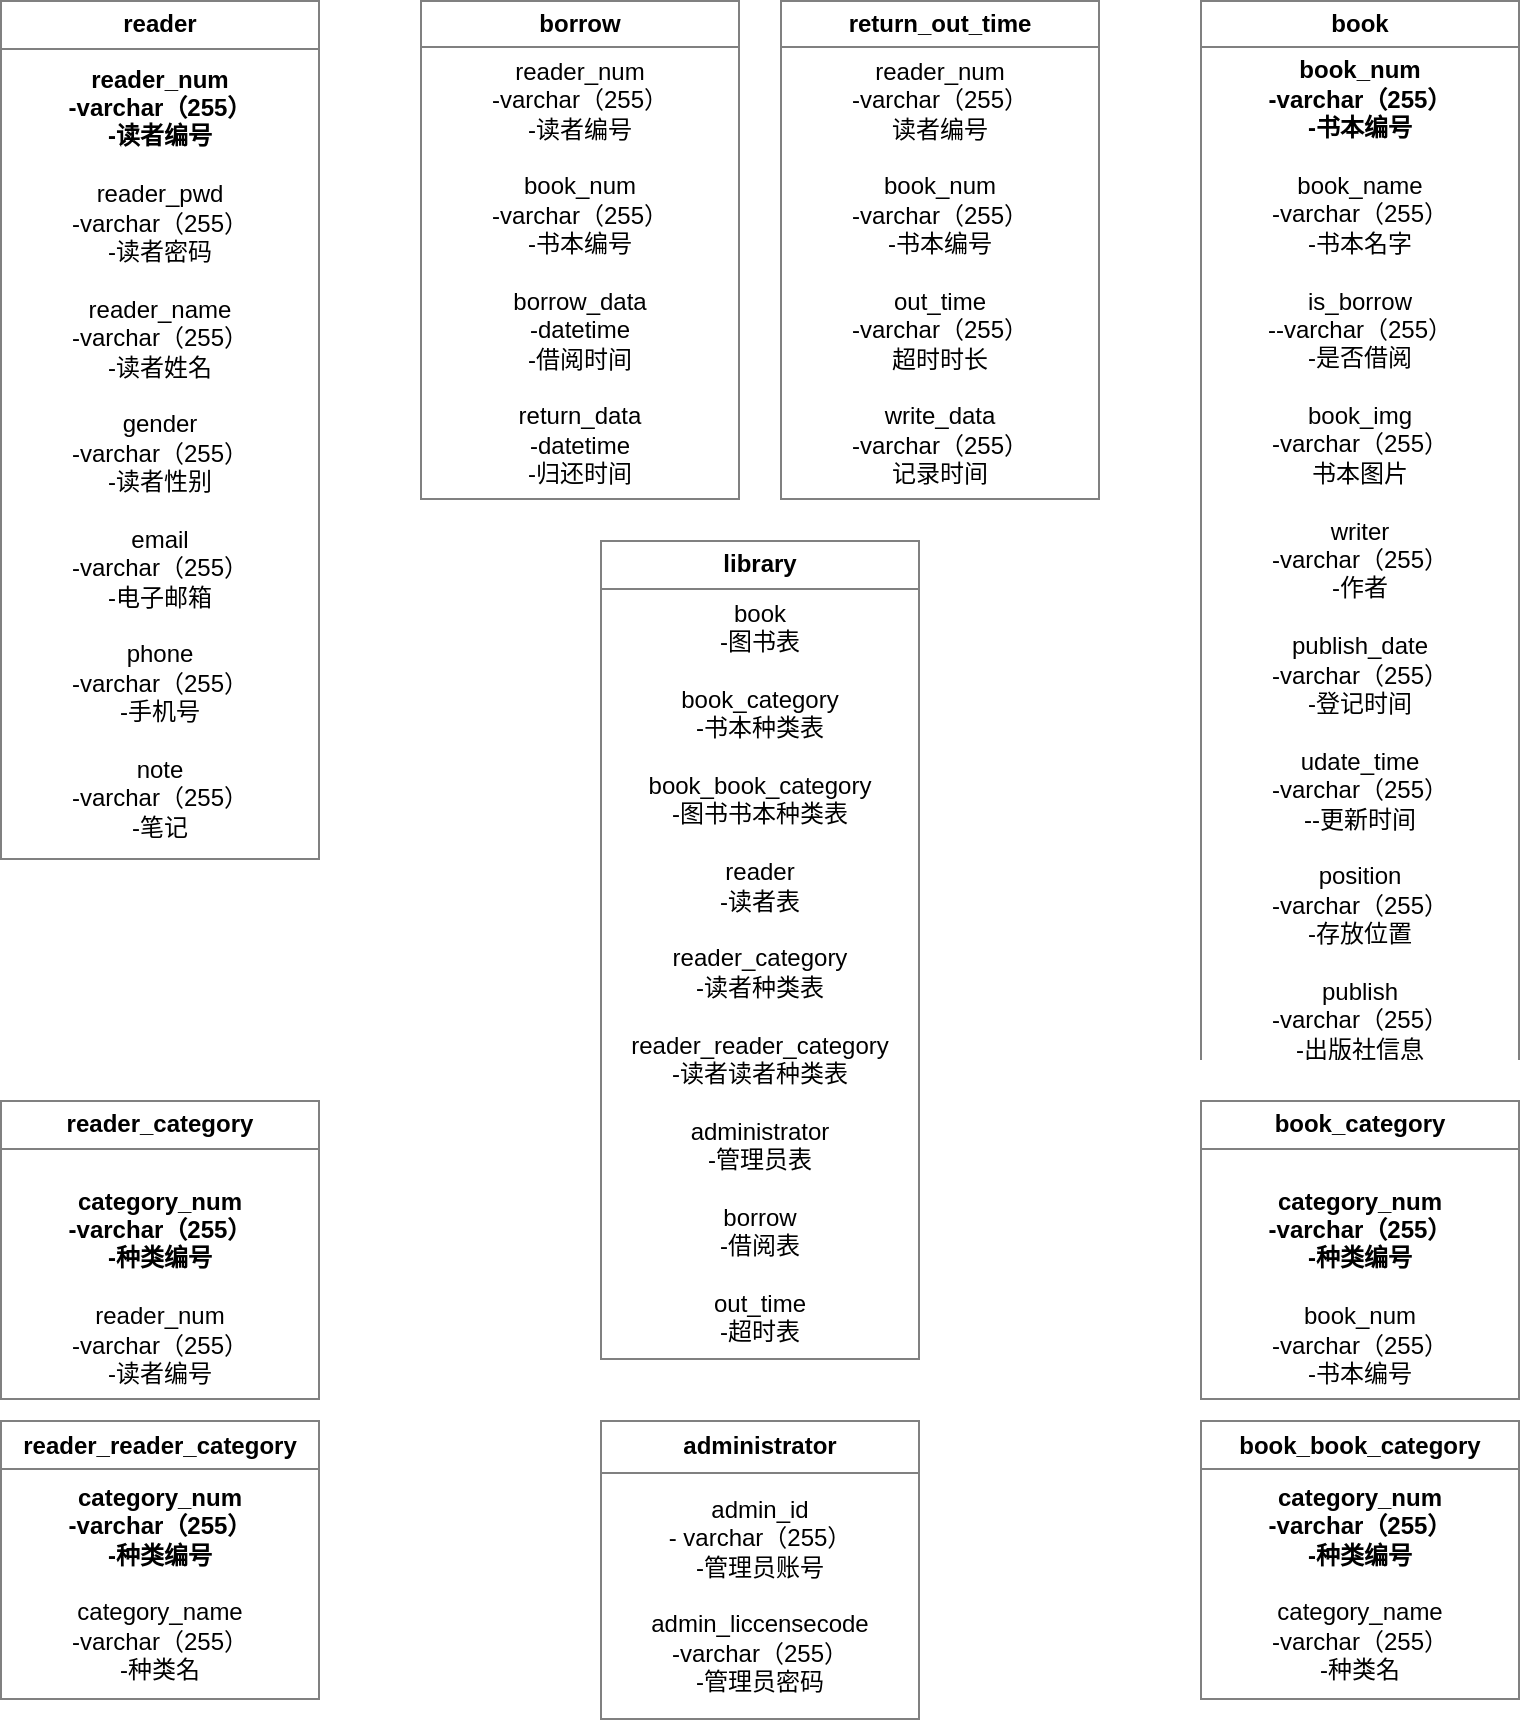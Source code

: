 <mxfile version="12.4.9" type="github">
  <diagram id="Ji8443rtklOH98S1Sard" name="Page-1">
    <mxGraphModel dx="980" dy="503" grid="1" gridSize="10" guides="1" tooltips="1" connect="1" arrows="1" fold="1" page="1" pageScale="1" pageWidth="850" pageHeight="1100" math="0" shadow="0">
      <root>
        <mxCell id="0"/>
        <mxCell id="1" parent="0"/>
        <mxCell id="-Hsxoi9xOVJZkIzL8CnW-8" value="&lt;table border=&quot;1&quot; width=&quot;100%&quot; cellpadding=&quot;4&quot; style=&quot;width: 100% ; height: 100% ; border-collapse: collapse&quot;&gt;&lt;tbody&gt;&lt;tr&gt;&lt;th align=&quot;center&quot;&gt;book_category&lt;/th&gt;&lt;/tr&gt;&lt;tr&gt;&lt;td align=&quot;center&quot;&gt;&lt;b&gt;&lt;br&gt;category_num&lt;br&gt;-varchar（255）&lt;br&gt;-种类编号&lt;br&gt;&lt;/b&gt;&lt;br&gt;book_num&lt;br&gt;-varchar（255）&lt;br&gt;-书本编号&lt;br&gt;&lt;/td&gt;&lt;/tr&gt;&lt;/tbody&gt;&lt;/table&gt;" style="text;html=1;strokeColor=none;fillColor=none;overflow=fill;" parent="1" vertex="1">
          <mxGeometry x="660" y="550" width="160" height="150" as="geometry"/>
        </mxCell>
        <mxCell id="-Hsxoi9xOVJZkIzL8CnW-9" value="&lt;table border=&quot;1&quot; width=&quot;100%&quot; cellpadding=&quot;4&quot; style=&quot;width: 100% ; height: 100% ; border-collapse: collapse&quot;&gt;&lt;tbody&gt;&lt;tr&gt;&lt;th align=&quot;center&quot;&gt;book_book_category&lt;/th&gt;&lt;/tr&gt;&lt;tr&gt;&lt;td align=&quot;center&quot;&gt;&lt;b&gt;category_num&lt;br&gt;-varchar（255）&lt;br&gt;-种类编号&lt;/b&gt;&lt;br&gt;&lt;br&gt;category_name&lt;br&gt;-varchar（255）&lt;br&gt;-种类名&lt;/td&gt;&lt;/tr&gt;&lt;/tbody&gt;&lt;/table&gt;" style="text;html=1;strokeColor=none;fillColor=none;overflow=fill;" parent="1" vertex="1">
          <mxGeometry x="660" y="710" width="160" height="140" as="geometry"/>
        </mxCell>
        <mxCell id="-Hsxoi9xOVJZkIzL8CnW-10" value="&lt;table border=&quot;1&quot; width=&quot;100%&quot; cellpadding=&quot;4&quot; style=&quot;width: 100% ; height: 100% ; border-collapse: collapse&quot;&gt;&lt;tbody&gt;&lt;tr&gt;&lt;th align=&quot;center&quot;&gt;&lt;b&gt;book&lt;/b&gt;&lt;/th&gt;&lt;/tr&gt;&lt;tr&gt;&lt;td align=&quot;center&quot;&gt;&lt;b&gt;book_num&lt;br&gt;-varchar（255）&lt;br&gt;-书本编号&lt;/b&gt;&lt;br&gt;&lt;br&gt;book_name&lt;br&gt;-varchar（255）&lt;br&gt;-书本名字&lt;br&gt;&lt;br&gt;is_borrow&lt;br&gt;--varchar（255）&lt;br&gt;-是否借阅&lt;br&gt;&lt;br&gt;book_img&lt;br&gt;-varchar（255）&lt;br&gt;书本图片&lt;br&gt;&lt;br&gt;writer&lt;br&gt;-varchar（255）&lt;br&gt;-作者&lt;br&gt;&lt;br&gt;publish_date&lt;br&gt;-varchar（255）&lt;br&gt;-登记时间&lt;br&gt;&lt;br&gt;udate_time&lt;br&gt;-varchar（255）&lt;br&gt;--更新时间&lt;br&gt;&lt;br&gt;position&lt;br&gt;-varchar（255）&lt;br&gt;-存放位置&lt;br&gt;&lt;br&gt;publish&lt;br&gt;-varchar（255）&lt;br&gt;-出版社信息&lt;/td&gt;&lt;/tr&gt;&lt;/tbody&gt;&lt;/table&gt;" style="text;html=1;strokeColor=none;fillColor=none;overflow=fill;" parent="1" vertex="1">
          <mxGeometry x="660" width="160" height="530" as="geometry"/>
        </mxCell>
        <mxCell id="-Hsxoi9xOVJZkIzL8CnW-11" value="&lt;table border=&quot;1&quot; width=&quot;100%&quot; cellpadding=&quot;4&quot; style=&quot;width: 100% ; height: 100% ; border-collapse: collapse&quot;&gt;&lt;tbody&gt;&lt;tr&gt;&lt;th align=&quot;center&quot;&gt;reader_category&lt;/th&gt;&lt;/tr&gt;&lt;tr&gt;&lt;td align=&quot;center&quot;&gt;&lt;b&gt;&lt;br&gt;category_num&lt;br&gt;-varchar（255）&lt;br&gt;-种类编号&lt;/b&gt;&lt;br&gt;&lt;br&gt;reader_num&lt;br&gt;-varchar（255）&lt;br&gt;-读者编号&lt;br&gt;&lt;/td&gt;&lt;/tr&gt;&lt;/tbody&gt;&lt;/table&gt;" style="text;html=1;strokeColor=none;fillColor=none;overflow=fill;" parent="1" vertex="1">
          <mxGeometry x="60" y="550" width="160" height="150" as="geometry"/>
        </mxCell>
        <mxCell id="-Hsxoi9xOVJZkIzL8CnW-12" value="&lt;table border=&quot;1&quot; width=&quot;100%&quot; cellpadding=&quot;4&quot; style=&quot;width: 100% ; height: 100% ; border-collapse: collapse&quot;&gt;&lt;tbody&gt;&lt;tr&gt;&lt;th align=&quot;center&quot;&gt;reader_reader_category&lt;/th&gt;&lt;/tr&gt;&lt;tr&gt;&lt;td align=&quot;center&quot;&gt;&lt;b&gt;category_num&lt;br&gt;-varchar（255）&lt;br&gt;-种类编号&lt;/b&gt;&lt;br&gt;&lt;br&gt;category_name&lt;br&gt;-varchar（255）&lt;br&gt;-种类名&lt;br&gt;&lt;/td&gt;&lt;/tr&gt;&lt;/tbody&gt;&lt;/table&gt;" style="text;html=1;strokeColor=none;fillColor=none;overflow=fill;" parent="1" vertex="1">
          <mxGeometry x="60" y="710" width="160" height="140" as="geometry"/>
        </mxCell>
        <mxCell id="-Hsxoi9xOVJZkIzL8CnW-13" value="&lt;table border=&quot;1&quot; width=&quot;100%&quot; cellpadding=&quot;4&quot; style=&quot;width: 100% ; height: 100% ; border-collapse: collapse&quot;&gt;&lt;tbody&gt;&lt;tr&gt;&lt;th align=&quot;center&quot;&gt;&lt;b&gt;reader&lt;/b&gt;&lt;/th&gt;&lt;/tr&gt;&lt;tr&gt;&lt;td align=&quot;center&quot;&gt;&lt;b&gt;reader_num&lt;br&gt;-varchar（255）&lt;br&gt;-读者编号&lt;br&gt;&lt;br&gt;&lt;/b&gt;reader_pwd&lt;br&gt;-varchar（255）&lt;br&gt;-读者密码&lt;br&gt;&lt;br&gt;reader_name&lt;br&gt;-varchar（255）&lt;br&gt;-读者姓名&lt;br&gt;&lt;br&gt;gender&lt;br&gt;-varchar（255）&lt;br&gt;-读者性别&lt;br&gt;&lt;br&gt;email&lt;br&gt;-varchar（255）&lt;br&gt;-电子邮箱&lt;br&gt;&lt;br&gt;phone&lt;br&gt;-varchar（255）&lt;br&gt;-手机号&lt;br&gt;&lt;br&gt;note&lt;br&gt;-varchar（255）&lt;br&gt;-笔记&lt;br&gt;&lt;/td&gt;&lt;/tr&gt;&lt;/tbody&gt;&lt;/table&gt;" style="text;html=1;strokeColor=none;fillColor=none;overflow=fill;" parent="1" vertex="1">
          <mxGeometry x="60" width="160" height="430" as="geometry"/>
        </mxCell>
        <mxCell id="-Hsxoi9xOVJZkIzL8CnW-14" value="&lt;table border=&quot;1&quot; width=&quot;100%&quot; cellpadding=&quot;4&quot; style=&quot;width: 100% ; height: 100% ; border-collapse: collapse&quot;&gt;&lt;tbody&gt;&lt;tr&gt;&lt;th align=&quot;center&quot;&gt;&lt;b&gt;borrow&lt;/b&gt;&lt;/th&gt;&lt;/tr&gt;&lt;tr&gt;&lt;td align=&quot;center&quot;&gt;reader_num&lt;br&gt;-varchar（255）&lt;br&gt;-读者编号&lt;br&gt;&lt;br&gt;book_num&lt;br&gt;-varchar（255）&lt;br&gt;-书本编号&lt;br&gt;&lt;br&gt;borrow_data&lt;br&gt;-datetime&lt;br&gt;-借阅时间&lt;br&gt;&lt;br&gt;return_data&lt;br&gt;-datetime&lt;br&gt;-归还时间&lt;/td&gt;&lt;/tr&gt;&lt;/tbody&gt;&lt;/table&gt;" style="text;html=1;strokeColor=none;fillColor=none;overflow=fill;" parent="1" vertex="1">
          <mxGeometry x="270" width="160" height="250" as="geometry"/>
        </mxCell>
        <mxCell id="-Hsxoi9xOVJZkIzL8CnW-15" value="&lt;table border=&quot;1&quot; width=&quot;100%&quot; cellpadding=&quot;4&quot; style=&quot;width: 100% ; height: 100% ; border-collapse: collapse&quot;&gt;&lt;tbody&gt;&lt;tr&gt;&lt;th align=&quot;center&quot;&gt;&lt;b&gt;library&lt;/b&gt;&lt;/th&gt;&lt;/tr&gt;&lt;tr&gt;&lt;td align=&quot;center&quot;&gt;book&lt;br&gt;-图书表&lt;br&gt;&lt;br&gt;book_category&lt;br&gt;-书本种类表&lt;br&gt;&lt;br&gt;book_book_category&lt;br&gt;-图书书本种类表&lt;br&gt;&lt;br&gt;reader&lt;br&gt;-读者表&lt;br&gt;&lt;br&gt;reader_category&lt;br&gt;-读者种类表&lt;br&gt;&lt;br&gt;reader_reader_category&lt;br&gt;-读者读者种类表&lt;br&gt;&lt;br&gt;administrator&lt;br&gt;-管理员表&lt;br&gt;&lt;br&gt;borrow&lt;br&gt;-借阅表&lt;br&gt;&lt;br&gt;out_time&lt;br&gt;-超时表&lt;/td&gt;&lt;/tr&gt;&lt;/tbody&gt;&lt;/table&gt;" style="text;html=1;strokeColor=none;fillColor=none;overflow=fill;" parent="1" vertex="1">
          <mxGeometry x="360" y="270" width="160" height="410" as="geometry"/>
        </mxCell>
        <mxCell id="-Hsxoi9xOVJZkIzL8CnW-16" value="&lt;table border=&quot;1&quot; width=&quot;100%&quot; cellpadding=&quot;4&quot; style=&quot;width: 100% ; height: 100% ; border-collapse: collapse&quot;&gt;&lt;tbody&gt;&lt;tr&gt;&lt;th align=&quot;center&quot;&gt;&lt;b&gt;return_out_time&lt;/b&gt;&lt;/th&gt;&lt;/tr&gt;&lt;tr&gt;&lt;td align=&quot;center&quot;&gt;reader_num&lt;br&gt;-varchar（255）&lt;br&gt;读者编号&lt;br&gt;&lt;br&gt;book_num&lt;br&gt;-varchar（255）&lt;br&gt;-书本编号&lt;br&gt;&lt;br&gt;out_time&lt;br&gt;-varchar（255）&lt;br&gt;超时时长&lt;br&gt;&lt;br&gt;write_data&lt;br&gt;-varchar（255）&lt;br&gt;记录时间&lt;/td&gt;&lt;/tr&gt;&lt;/tbody&gt;&lt;/table&gt;" style="text;html=1;strokeColor=none;fillColor=none;overflow=fill;" parent="1" vertex="1">
          <mxGeometry x="450" width="160" height="250" as="geometry"/>
        </mxCell>
        <mxCell id="-Hsxoi9xOVJZkIzL8CnW-17" value="&lt;table border=&quot;1&quot; width=&quot;100%&quot; cellpadding=&quot;4&quot; style=&quot;width: 100% ; height: 100% ; border-collapse: collapse&quot;&gt;&lt;tbody&gt;&lt;tr&gt;&lt;th align=&quot;center&quot;&gt;administrator&lt;/th&gt;&lt;/tr&gt;&lt;tr&gt;&lt;td align=&quot;center&quot;&gt;admin_id &lt;br&gt;- varchar（255）&lt;br&gt;-管理员账号&lt;br&gt;&lt;br&gt;admin_liccensecode&lt;br&gt;-varchar（255）&lt;br&gt;-管理员密码&lt;/td&gt;&lt;/tr&gt;&lt;/tbody&gt;&lt;/table&gt;" style="text;html=1;strokeColor=none;fillColor=none;overflow=fill;" parent="1" vertex="1">
          <mxGeometry x="360" y="710" width="160" height="150" as="geometry"/>
        </mxCell>
      </root>
    </mxGraphModel>
  </diagram>
</mxfile>
